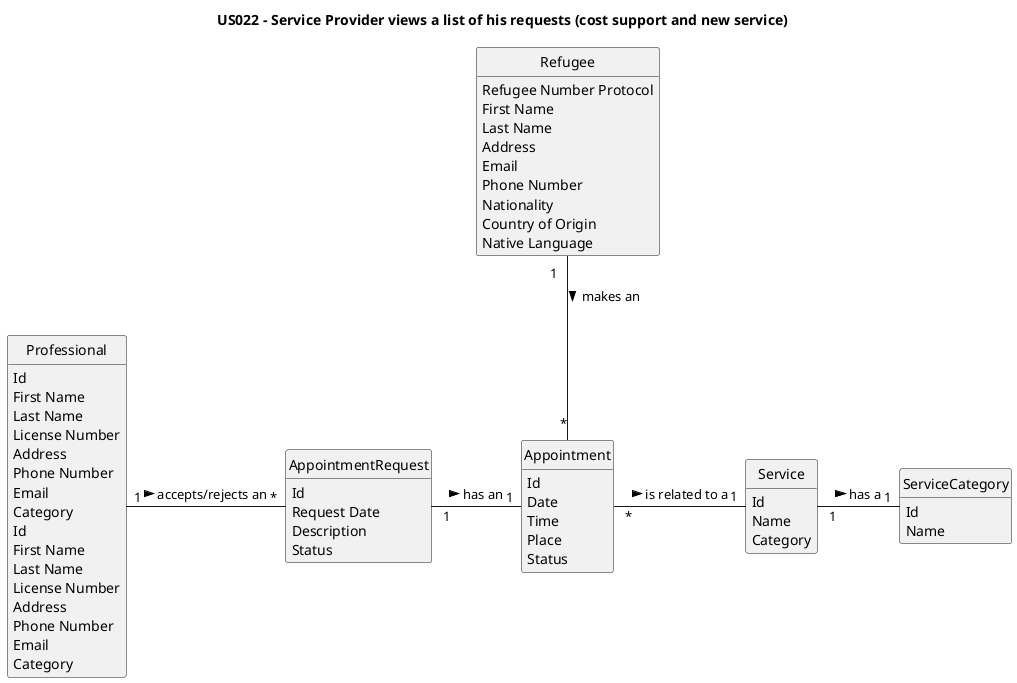 @startuml
skinparam monochrome true
skinparam packageStyle rectangle
skinparam shadowing false

skinparam classAttributeIconSize 0

hide circle
hide methods

title US022 - Service Provider views a list of his requests (cost support and new service)

class Professional {
    Id
    First Name
    Last Name
    License Number
    Address
    Phone Number
    Email
    Category
}

class Appointment {
    Id
    Date
    Time
    Place
    Status
}

class AppointmentRequest {
    Id
    Request Date
    Description
    Status
}

class Service {
    Id
    Name
    Category
}

class ServiceCategory {
    Id
    Name
}

class Professional {
    Id
    First Name
    Last Name
    License Number
    Address
    Phone Number
    Email
    Category
}

class Refugee {
    Refugee Number Protocol
    First Name
    Last Name
    Address
    Email
    Phone Number
    Nationality
    Country of Origin
    Native Language
}

Refugee "1   " -- "   *" Appointment : makes an >
AppointmentRequest " 1   " - "   1" Appointment : has an >
Appointment " *   " - "   1" Service : is related to a >
Service " 1   " - "   1" ServiceCategory : has a >
Professional "1   " - "   *" AppointmentRequest : accepts/rejects an >

@enduml